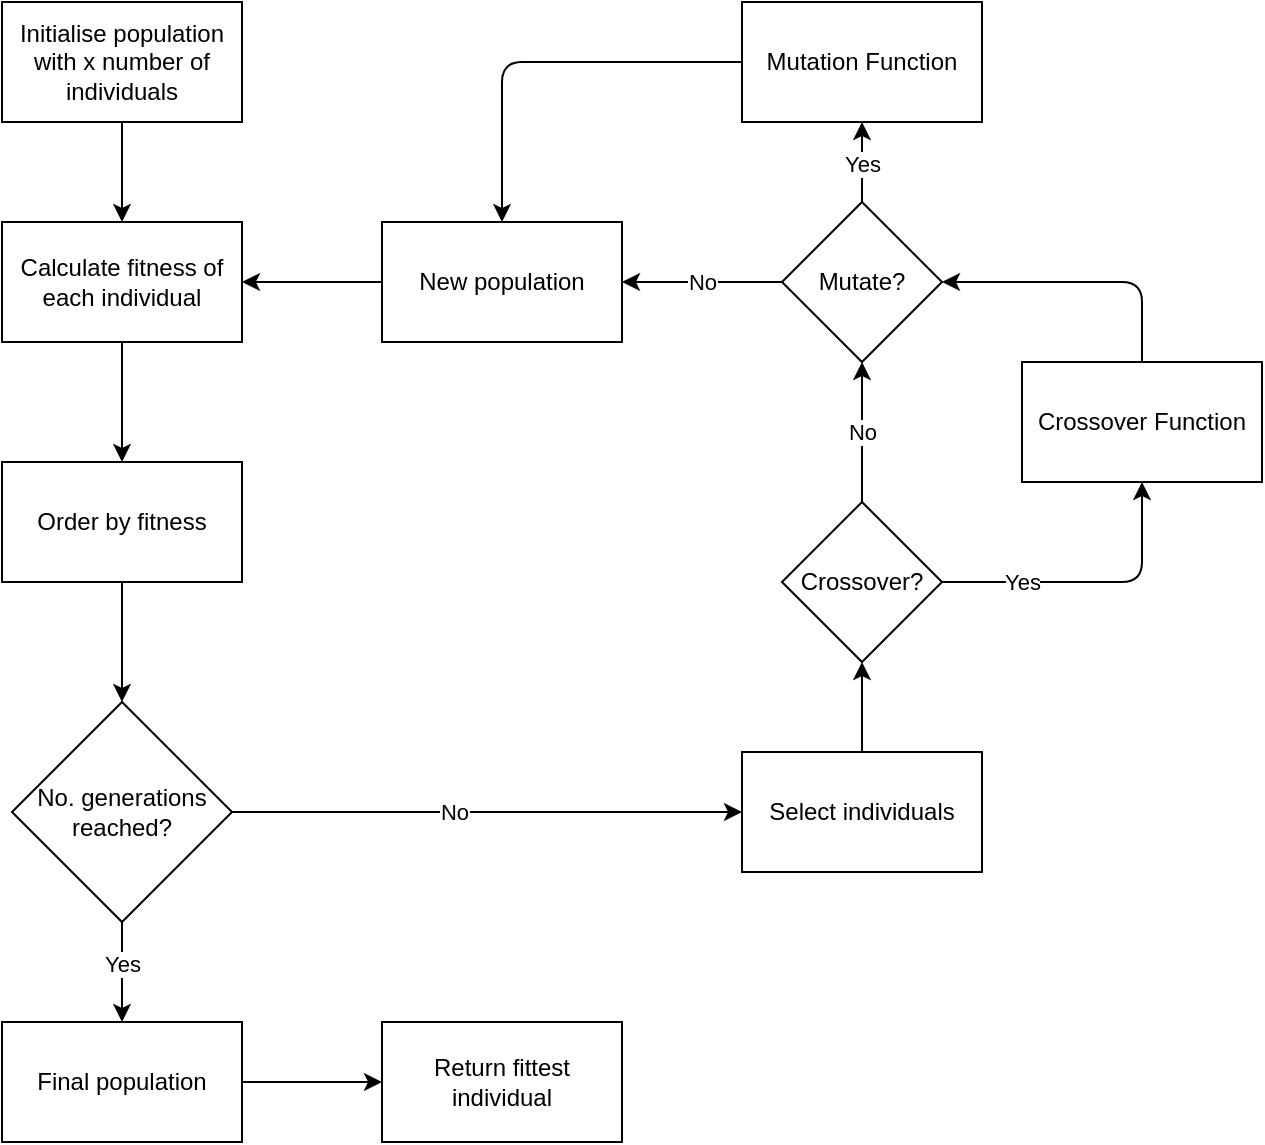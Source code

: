<mxfile version="13.1.1" type="device"><diagram id="CsFAPCcwO8BTbtbV74Dq" name="Page-1"><mxGraphModel dx="473" dy="713" grid="1" gridSize="10" guides="1" tooltips="1" connect="1" arrows="1" fold="1" page="1" pageScale="1" pageWidth="827" pageHeight="1169" math="0" shadow="0"><root><mxCell id="0"/><mxCell id="1" parent="0"/><mxCell id="O2ZmckwoiKSsDtnYuB-l-2" value="Initialise population with x number of individuals" style="rounded=0;whiteSpace=wrap;html=1;" parent="1" vertex="1"><mxGeometry x="130" y="110" width="120" height="60" as="geometry"/></mxCell><mxCell id="O2ZmckwoiKSsDtnYuB-l-3" value="Calculate fitness of each individual" style="rounded=0;whiteSpace=wrap;html=1;" parent="1" vertex="1"><mxGeometry x="130" y="220" width="120" height="60" as="geometry"/></mxCell><mxCell id="O2ZmckwoiKSsDtnYuB-l-5" value="Order by fitness" style="rounded=0;whiteSpace=wrap;html=1;" parent="1" vertex="1"><mxGeometry x="130" y="340" width="120" height="60" as="geometry"/></mxCell><mxCell id="O2ZmckwoiKSsDtnYuB-l-9" value="Crossover?" style="rhombus;whiteSpace=wrap;html=1;" parent="1" vertex="1"><mxGeometry x="520" y="360" width="80" height="80" as="geometry"/></mxCell><mxCell id="O2ZmckwoiKSsDtnYuB-l-10" value="Mutate?" style="rhombus;whiteSpace=wrap;html=1;" parent="1" vertex="1"><mxGeometry x="520" y="210" width="80" height="80" as="geometry"/></mxCell><mxCell id="O2ZmckwoiKSsDtnYuB-l-11" value="" style="endArrow=classic;html=1;exitX=0.5;exitY=0;exitDx=0;exitDy=0;entryX=0.5;entryY=1;entryDx=0;entryDy=0;" parent="1" source="O2ZmckwoiKSsDtnYuB-l-9" target="O2ZmckwoiKSsDtnYuB-l-10" edge="1"><mxGeometry width="50" height="50" relative="1" as="geometry"><mxPoint x="510" y="490" as="sourcePoint"/><mxPoint x="560" y="440" as="targetPoint"/></mxGeometry></mxCell><mxCell id="O2ZmckwoiKSsDtnYuB-l-29" value="No" style="edgeLabel;html=1;align=center;verticalAlign=middle;resizable=0;points=[];" parent="O2ZmckwoiKSsDtnYuB-l-11" vertex="1" connectable="0"><mxGeometry x="-0.268" relative="1" as="geometry"><mxPoint y="-10" as="offset"/></mxGeometry></mxCell><mxCell id="O2ZmckwoiKSsDtnYuB-l-14" value="" style="endArrow=classic;html=1;exitX=0.5;exitY=1;exitDx=0;exitDy=0;entryX=0.5;entryY=0;entryDx=0;entryDy=0;" parent="1" source="O2ZmckwoiKSsDtnYuB-l-3" target="O2ZmckwoiKSsDtnYuB-l-5" edge="1"><mxGeometry width="50" height="50" relative="1" as="geometry"><mxPoint x="350" y="280" as="sourcePoint"/><mxPoint x="510" y="420" as="targetPoint"/></mxGeometry></mxCell><mxCell id="O2ZmckwoiKSsDtnYuB-l-15" value="" style="endArrow=classic;html=1;exitX=0.5;exitY=1;exitDx=0;exitDy=0;entryX=0.5;entryY=0;entryDx=0;entryDy=0;" parent="1" source="O2ZmckwoiKSsDtnYuB-l-2" target="O2ZmckwoiKSsDtnYuB-l-3" edge="1"><mxGeometry width="50" height="50" relative="1" as="geometry"><mxPoint x="460" y="470" as="sourcePoint"/><mxPoint x="510" y="420" as="targetPoint"/></mxGeometry></mxCell><mxCell id="O2ZmckwoiKSsDtnYuB-l-17" value="No. generations reached?" style="rhombus;whiteSpace=wrap;html=1;" parent="1" vertex="1"><mxGeometry x="135" y="460" width="110" height="110" as="geometry"/></mxCell><mxCell id="O2ZmckwoiKSsDtnYuB-l-18" value="" style="endArrow=classic;html=1;exitX=0.5;exitY=1;exitDx=0;exitDy=0;entryX=0.5;entryY=0;entryDx=0;entryDy=0;" parent="1" source="O2ZmckwoiKSsDtnYuB-l-5" target="O2ZmckwoiKSsDtnYuB-l-17" edge="1"><mxGeometry width="50" height="50" relative="1" as="geometry"><mxPoint x="390" y="470" as="sourcePoint"/><mxPoint x="440" y="420" as="targetPoint"/></mxGeometry></mxCell><mxCell id="O2ZmckwoiKSsDtnYuB-l-19" value="Final population" style="rounded=0;whiteSpace=wrap;html=1;" parent="1" vertex="1"><mxGeometry x="130" y="620" width="120" height="60" as="geometry"/></mxCell><mxCell id="O2ZmckwoiKSsDtnYuB-l-20" value="" style="endArrow=classic;html=1;exitX=0.5;exitY=1;exitDx=0;exitDy=0;entryX=0.5;entryY=0;entryDx=0;entryDy=0;" parent="1" source="O2ZmckwoiKSsDtnYuB-l-17" target="O2ZmckwoiKSsDtnYuB-l-19" edge="1"><mxGeometry width="50" height="50" relative="1" as="geometry"><mxPoint x="390" y="470" as="sourcePoint"/><mxPoint x="440" y="420" as="targetPoint"/></mxGeometry></mxCell><mxCell id="O2ZmckwoiKSsDtnYuB-l-38" value="Yes" style="edgeLabel;html=1;align=center;verticalAlign=middle;resizable=0;points=[];" parent="O2ZmckwoiKSsDtnYuB-l-20" vertex="1" connectable="0"><mxGeometry x="-0.473" relative="1" as="geometry"><mxPoint y="7.35" as="offset"/></mxGeometry></mxCell><mxCell id="O2ZmckwoiKSsDtnYuB-l-22" value="Crossover Function" style="rounded=0;whiteSpace=wrap;html=1;" parent="1" vertex="1"><mxGeometry x="640" y="290" width="120" height="60" as="geometry"/></mxCell><mxCell id="O2ZmckwoiKSsDtnYuB-l-26" value="" style="endArrow=classic;html=1;exitX=0.5;exitY=0;exitDx=0;exitDy=0;entryX=1;entryY=0.5;entryDx=0;entryDy=0;" parent="1" source="O2ZmckwoiKSsDtnYuB-l-22" target="O2ZmckwoiKSsDtnYuB-l-10" edge="1"><mxGeometry width="50" height="50" relative="1" as="geometry"><mxPoint x="470" y="490" as="sourcePoint"/><mxPoint x="520" y="440" as="targetPoint"/><Array as="points"><mxPoint x="700" y="250"/></Array></mxGeometry></mxCell><mxCell id="O2ZmckwoiKSsDtnYuB-l-27" value="" style="endArrow=classic;html=1;exitX=0.5;exitY=0;exitDx=0;exitDy=0;entryX=0.5;entryY=1;entryDx=0;entryDy=0;" parent="1" target="O2ZmckwoiKSsDtnYuB-l-9" edge="1"><mxGeometry width="50" height="50" relative="1" as="geometry"><mxPoint x="560" y="540" as="sourcePoint"/><mxPoint x="470" y="420" as="targetPoint"/></mxGeometry></mxCell><mxCell id="O2ZmckwoiKSsDtnYuB-l-30" value="Mutation Function" style="rounded=0;whiteSpace=wrap;html=1;" parent="1" vertex="1"><mxGeometry x="500" y="110" width="120" height="60" as="geometry"/></mxCell><mxCell id="O2ZmckwoiKSsDtnYuB-l-31" value="" style="endArrow=classic;html=1;exitX=0.5;exitY=0;exitDx=0;exitDy=0;entryX=0.5;entryY=1;entryDx=0;entryDy=0;" parent="1" source="O2ZmckwoiKSsDtnYuB-l-10" target="O2ZmckwoiKSsDtnYuB-l-30" edge="1"><mxGeometry width="50" height="50" relative="1" as="geometry"><mxPoint x="420" y="470" as="sourcePoint"/><mxPoint x="470" y="420" as="targetPoint"/></mxGeometry></mxCell><mxCell id="O2ZmckwoiKSsDtnYuB-l-34" value="Yes" style="edgeLabel;html=1;align=center;verticalAlign=middle;resizable=0;points=[];" parent="O2ZmckwoiKSsDtnYuB-l-31" vertex="1" connectable="0"><mxGeometry x="-0.433" relative="1" as="geometry"><mxPoint y="-8.24" as="offset"/></mxGeometry></mxCell><mxCell id="O2ZmckwoiKSsDtnYuB-l-32" value="" style="endArrow=classic;html=1;exitX=0;exitY=0.5;exitDx=0;exitDy=0;entryX=1;entryY=0.5;entryDx=0;entryDy=0;" parent="1" source="O2ZmckwoiKSsDtnYuB-l-10" target="O2ZmckwoiKSsDtnYuB-l-39" edge="1"><mxGeometry width="50" height="50" relative="1" as="geometry"><mxPoint x="420" y="470" as="sourcePoint"/><mxPoint x="430" y="340" as="targetPoint"/></mxGeometry></mxCell><mxCell id="O2ZmckwoiKSsDtnYuB-l-35" value="No" style="edgeLabel;html=1;align=center;verticalAlign=middle;resizable=0;points=[];" parent="O2ZmckwoiKSsDtnYuB-l-32" vertex="1" connectable="0"><mxGeometry x="-0.254" y="3" relative="1" as="geometry"><mxPoint x="-10.59" y="-3" as="offset"/></mxGeometry></mxCell><mxCell id="O2ZmckwoiKSsDtnYuB-l-33" value="" style="endArrow=classic;html=1;exitX=0;exitY=0.5;exitDx=0;exitDy=0;entryX=0.5;entryY=0;entryDx=0;entryDy=0;" parent="1" source="O2ZmckwoiKSsDtnYuB-l-30" target="O2ZmckwoiKSsDtnYuB-l-39" edge="1"><mxGeometry width="50" height="50" relative="1" as="geometry"><mxPoint x="420" y="470" as="sourcePoint"/><mxPoint x="340" y="160" as="targetPoint"/><Array as="points"><mxPoint x="380" y="140"/></Array></mxGeometry></mxCell><mxCell id="O2ZmckwoiKSsDtnYuB-l-36" value="" style="endArrow=classic;html=1;exitX=1;exitY=0.5;exitDx=0;exitDy=0;entryX=0;entryY=0.5;entryDx=0;entryDy=0;" parent="1" source="O2ZmckwoiKSsDtnYuB-l-17" target="O2ZmckwoiKSsDtnYuB-l-41" edge="1"><mxGeometry width="50" height="50" relative="1" as="geometry"><mxPoint x="420" y="470" as="sourcePoint"/><mxPoint x="320" y="570" as="targetPoint"/></mxGeometry></mxCell><mxCell id="O2ZmckwoiKSsDtnYuB-l-37" value="No" style="edgeLabel;html=1;align=center;verticalAlign=middle;resizable=0;points=[];" parent="O2ZmckwoiKSsDtnYuB-l-36" vertex="1" connectable="0"><mxGeometry x="-0.199" y="-3" relative="1" as="geometry"><mxPoint x="9.12" y="-3" as="offset"/></mxGeometry></mxCell><mxCell id="O2ZmckwoiKSsDtnYuB-l-39" value="New population" style="rounded=0;whiteSpace=wrap;html=1;" parent="1" vertex="1"><mxGeometry x="320" y="220" width="120" height="60" as="geometry"/></mxCell><mxCell id="O2ZmckwoiKSsDtnYuB-l-40" value="" style="endArrow=classic;html=1;exitX=0;exitY=0.5;exitDx=0;exitDy=0;entryX=1;entryY=0.5;entryDx=0;entryDy=0;" parent="1" source="O2ZmckwoiKSsDtnYuB-l-39" target="O2ZmckwoiKSsDtnYuB-l-3" edge="1"><mxGeometry width="50" height="50" relative="1" as="geometry"><mxPoint x="420" y="470" as="sourcePoint"/><mxPoint x="470" y="420" as="targetPoint"/></mxGeometry></mxCell><mxCell id="O2ZmckwoiKSsDtnYuB-l-41" value="Select individuals" style="rounded=0;whiteSpace=wrap;html=1;" parent="1" vertex="1"><mxGeometry x="500" y="485" width="120" height="60" as="geometry"/></mxCell><mxCell id="O2ZmckwoiKSsDtnYuB-l-42" value="" style="endArrow=classic;html=1;exitX=1;exitY=0.5;exitDx=0;exitDy=0;entryX=0.5;entryY=1;entryDx=0;entryDy=0;" parent="1" source="O2ZmckwoiKSsDtnYuB-l-9" target="O2ZmckwoiKSsDtnYuB-l-22" edge="1"><mxGeometry width="50" height="50" relative="1" as="geometry"><mxPoint x="420" y="470" as="sourcePoint"/><mxPoint x="470" y="420" as="targetPoint"/><Array as="points"><mxPoint x="700" y="400"/></Array></mxGeometry></mxCell><mxCell id="O2ZmckwoiKSsDtnYuB-l-43" value="Yes" style="edgeLabel;html=1;align=center;verticalAlign=middle;resizable=0;points=[];" parent="O2ZmckwoiKSsDtnYuB-l-42" vertex="1" connectable="0"><mxGeometry x="-0.164" y="3" relative="1" as="geometry"><mxPoint x="-22.35" y="3" as="offset"/></mxGeometry></mxCell><mxCell id="JdH_m8A3QLsk4Mjx_LQS-1" value="Return fittest individual" style="rounded=0;whiteSpace=wrap;html=1;" vertex="1" parent="1"><mxGeometry x="320" y="620" width="120" height="60" as="geometry"/></mxCell><mxCell id="JdH_m8A3QLsk4Mjx_LQS-2" value="" style="endArrow=classic;html=1;exitX=1;exitY=0.5;exitDx=0;exitDy=0;entryX=0;entryY=0.5;entryDx=0;entryDy=0;" edge="1" parent="1" source="O2ZmckwoiKSsDtnYuB-l-19" target="JdH_m8A3QLsk4Mjx_LQS-1"><mxGeometry width="50" height="50" relative="1" as="geometry"><mxPoint x="220" y="600" as="sourcePoint"/><mxPoint x="270" y="550" as="targetPoint"/></mxGeometry></mxCell></root></mxGraphModel></diagram></mxfile>